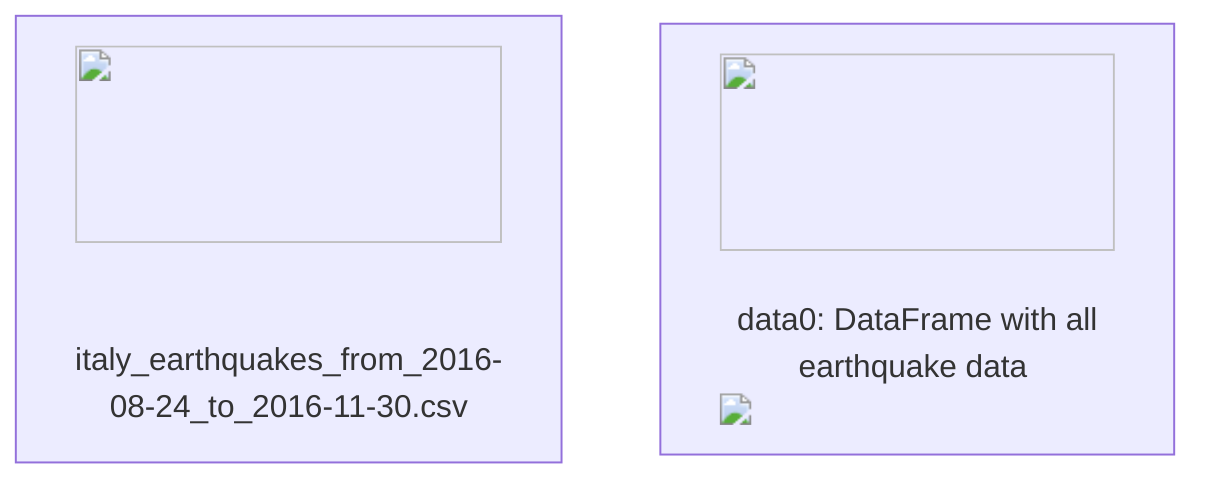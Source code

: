 flowchart TD
    A["<img src='icons/file.svg' width=100 height=100/> <br/> italy_earthquakes_from_2016-08-24_to_2016-11-30.csv"]
    B["<img src='icons/table.svg' width=100 height=100/> <br/> data0: DataFrame with all earthquake data <br/><img src='dummy_plots/scatter_plot_template.svg'/> "]